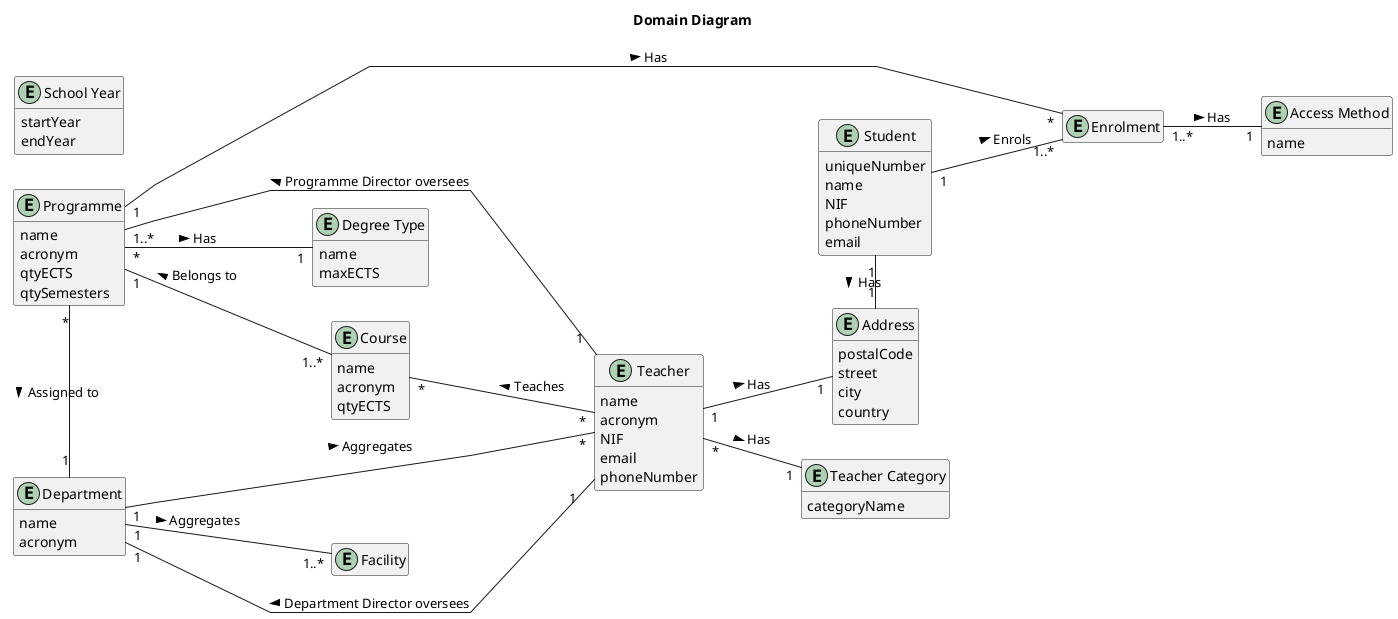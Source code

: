 @startuml
skinparam linetype polyline
left to right direction
hide empty methods
hide empty members
title "Domain Diagram"

' Entities
entity Facility {
}

entity "School Year" {
  startYear
  endYear
}

entity Department {
  name
  acronym
}

entity Course {
  name
  acronym
  qtyECTS
}

entity Address {
  postalCode
  street
  city
  country
}

entity "Teacher Category" {
  categoryName
}

entity Teacher {
  name
  acronym
  NIF
  email
  phoneNumber
}

entity Programme {
  name
  acronym
  qtyECTS
  qtySemesters
}

entity Enrolment {
}

entity Student {
  uniqueNumber
  name
  NIF
  phoneNumber
  email
}

entity "Degree Type" {
  name
  maxECTS
}

entity "Access Method" {
  name
}

Facility "1..*" -up- "1" Department : Aggregates <
Department "1" --- "1   " Teacher : Department Director oversees <
Department "1" --- "*" Teacher : Aggregates >
Course "*" -- "*" Teacher : Teaches <
Address "1" -right- "1" Student : Has <
Teacher "1" -- "1" Address : Has >
"Teacher" "*" -- "1" "Teacher Category" : Has >
Programme "1" -- "1..*" Course : Belongs to <
Programme "1" -- "*" Enrolment : Has >
Programme "*" -right- "1" Department : Assigned to >
Programme "1..*" -- "1  " Teacher : Programme Director oversees <
Programme "*" -- "1" "Degree Type" : Has >
Student "1" -- "1..*" Enrolment : Enrols >
Enrolment "1..*" -- "1" "Access Method" : Has >
@enduml